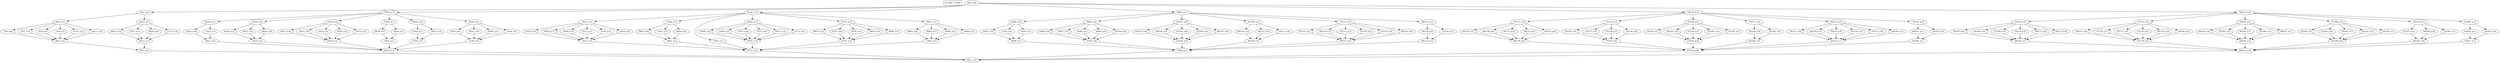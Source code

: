 digraph Task {
i [shape=box, label="D=1981 T=1981"]; 
0 [label="49(0, p:0)"];
1 [label="66(1, p:2)"];
2 [label="22(2, p:2)"];
3 [label="18(3, p:2)"];
4 [label="60(4, p:2)"];
5 [label="66(5, p:4)"];
6 [label="71(6, p:6)"];
7 [label="24(7, p:3)"];
8 [label="31(8, p:0)"];
9 [label="73(9, p:5)"];
10 [label="41(10, p:5)"];
11 [label="62(11, p:0)"];
12 [label="24(12, p:7)"];
13 [label="44(13, p:7)"];
14 [label="68(14, p:2)"];
15 [label="53(15, p:1)"];
16 [label="49(16, p:6)"];
17 [label="17(17, p:4)"];
18 [label="74(18, p:7)"];
19 [label="64(19, p:2)"];
20 [label="62(20, p:1)"];
21 [label="29(21, p:5)"];
22 [label="43(22, p:0)"];
23 [label="17(23, p:3)"];
24 [label="20(24, p:4)"];
25 [label="14(25, p:2)"];
26 [label="16(26, p:3)"];
27 [label="58(27, p:2)"];
28 [label="19(28, p:0)"];
29 [label="63(29, p:6)"];
30 [label="65(30, p:2)"];
31 [label="58(31, p:0)"];
32 [label="49(32, p:0)"];
33 [label="19(33, p:5)"];
34 [label="79(34, p:2)"];
35 [label="42(35, p:2)"];
36 [label="75(36, p:1)"];
37 [label="70(37, p:1)"];
38 [label="56(38, p:5)"];
39 [label="38(39, p:2)"];
40 [label="76(40, p:6)"];
41 [label="17(41, p:3)"];
42 [label="21(42, p:2)"];
43 [label="20(43, p:5)"];
44 [label="63(44, p:2)"];
45 [label="21(45, p:5)"];
46 [label="75(46, p:6)"];
47 [label="45(47, p:0)"];
48 [label="29(48, p:1)"];
49 [label="11(49, p:5)"];
50 [label="41(50, p:3)"];
51 [label="23(51, p:2)"];
52 [label="30(52, p:3)"];
53 [label="74(53, p:3)"];
54 [label="31(54, p:5)"];
55 [label="40(55, p:7)"];
56 [label="78(56, p:6)"];
57 [label="37(57, p:1)"];
58 [label="31(58, p:1)"];
59 [label="29(59, p:6)"];
60 [label="32(60, p:7)"];
61 [label="28(61, p:3)"];
62 [label="78(62, p:6)"];
63 [label="72(63, p:7)"];
64 [label="38(64, p:0)"];
65 [label="77(65, p:1)"];
66 [label="46(66, p:1)"];
67 [label="45(67, p:2)"];
68 [label="79(68, p:2)"];
69 [label="22(69, p:7)"];
70 [label="74(70, p:4)"];
71 [label="75(71, p:0)"];
72 [label="42(72, p:2)"];
73 [label="27(73, p:6)"];
74 [label="27(74, p:5)"];
75 [label="37(75, p:4)"];
76 [label="38(76, p:3)"];
77 [label="35(77, p:4)"];
78 [label="14(78, p:4)"];
79 [label="69(79, p:5)"];
80 [label="36(80, p:1)"];
81 [label="45(81, p:7)"];
82 [label="13(82, p:7)"];
83 [label="69(83, p:4)"];
84 [label="39(84, p:3)"];
85 [label="34(85, p:5)"];
86 [label="29(86, p:3)"];
87 [label="49(87, p:1)"];
88 [label="73(88, p:6)"];
89 [label="62(89, p:4)"];
90 [label="69(90, p:7)"];
91 [label="26(91, p:5)"];
92 [label="11(92, p:0)"];
93 [label="79(93, p:5)"];
94 [label="30(94, p:4)"];
95 [label="51(95, p:0)"];
96 [label="18(96, p:6)"];
97 [label="66(97, p:5)"];
98 [label="16(98, p:2)"];
99 [label="29(99, p:0)"];
100 [label="20(100, p:4)"];
101 [label="22(101, p:6)"];
102 [label="37(102, p:0)"];
103 [label="64(103, p:6)"];
104 [label="39(104, p:5)"];
105 [label="54(105, p:6)"];
106 [label="22(106, p:2)"];
107 [label="68(107, p:0)"];
108 [label="21(108, p:2)"];
109 [label="38(109, p:7)"];
110 [label="69(110, p:5)"];
111 [label="60(111, p:3)"];
112 [label="74(112, p:6)"];
113 [label="72(113, p:5)"];
114 [label="49(114, p:0)"];
115 [label="45(115, p:1)"];
116 [label="38(116, p:2)"];
117 [label="10(117, p:3)"];
118 [label="27(118, p:2)"];
119 [label="32(119, p:0)"];
120 [label="63(120, p:0)"];
121 [label="28(121, p:1)"];
122 [label="60(122, p:5)"];
123 [label="76(123, p:0)"];
124 [label="27(124, p:7)"];
125 [label="10(125, p:1)"];
126 [label="47(126, p:0)"];
127 [label="47(127, p:5)"];
128 [label="66(128, p:6)"];
129 [label="65(129, p:3)"];
130 [label="66(130, p:6)"];
131 [label="18(131, p:3)"];
132 [label="78(132, p:1)"];
133 [label="23(133, p:6)"];
134 [label="73(134, p:1)"];
135 [label="37(135, p:6)"];
136 [label="10(136, p:4)"];
137 [label="27(137, p:4)"];
138 [label="37(138, p:7)"];
139 [label="33(139, p:6)"];
140 [label="55(140, p:3)"];
141 [label="27(141, p:4)"];
142 [label="13(142, p:2)"];
143 [label="49(143, p:1)"];
144 [label="31(144, p:1)"];
145 [label="52(145, p:2)"];
146 [label="15(146, p:3)"];
147 [label="72(147, p:3)"];
148 [label="65(148, p:5)"];
149 [label="32(149, p:5)"];
150 [label="24(150, p:3)"];
151 [label="60(151, p:5)"];
152 [label="50(152, p:7)"];
153 [label="74(153, p:0)"];
154 [label="56(154, p:5)"];
155 [label="79(155, p:6)"];
156 [label="16(156, p:1)"];
157 [label="35(157, p:6)"];
158 [label="46(158, p:3)"];
159 [label="72(159, p:0)"];
160 [label="20(160, p:1)"];
161 [label="44(161, p:1)"];
162 [label="10(162, p:3)"];
163 [label="18(163, p:2)"];
164 [label="58(164, p:0)"];
165 [label="15(165, p:4)"];
166 [label="58(166, p:1)"];
167 [label="70(167, p:4)"];
168 [label="32(168, p:0)"];
169 [label="27(169, p:0)"];
170 [label="23(170, p:3)"];
171 [label="78(171, p:3)"];
172 [label="56(172, p:4)"];
173 [label="27(173, p:5)"];
174 [label="47(174, p:5)"];
175 [label="78(175, p:6)"];
176 [label="11(176, p:7)"];
177 [label="52(177, p:0)"];
178 [label="12(178, p:1)"];
179 [label="66(179, p:4)"];
180 [label="16(180, p:5)"];
181 [label="26(181, p:5)"];
182 [label="58(182, p:2)"];
183 [label="68(183, p:4)"];
184 [label="32(184, p:5)"];
185 [label="34(185, p:7)"];
186 [label="67(186, p:2)"];
187 [label="38(187, p:7)"];
188 [label="71(188, p:5)"];
189 [label="45(189, p:6)"];
190 [label="42(190, p:7)"];
191 [label="12(191, p:6)"];
192 [label="10(192, p:7)"];
193 [label="42(193, p:2)"];
194 [label="32(194, p:1)"];
195 [label="70(195, p:7)"];
196 [label="60(196, p:6)"];
197 [label="22(197, p:2)"];
198 [label="60(198, p:4)"];
199 [label="12(199, p:7)"];
200 [label="52(200, p:2)"];
201 [label="73(201, p:7)"];
202 [label="10(202, p:2)"];
203 [label="28(203, p:6)"];
0 -> 2;
0 -> 18;
0 -> 50;
0 -> 87;
0 -> 125;
0 -> 163;
2 -> 4;
2 -> 12;
3 -> 1;
4 -> 6;
4 -> 7;
4 -> 8;
4 -> 9;
4 -> 10;
4 -> 11;
5 -> 3;
6 -> 5;
7 -> 5;
8 -> 5;
9 -> 5;
10 -> 5;
11 -> 5;
12 -> 14;
12 -> 15;
12 -> 16;
12 -> 17;
13 -> 3;
14 -> 13;
15 -> 13;
16 -> 13;
17 -> 13;
18 -> 20;
18 -> 24;
18 -> 29;
18 -> 36;
18 -> 40;
18 -> 44;
19 -> 1;
20 -> 22;
20 -> 23;
21 -> 19;
22 -> 21;
23 -> 21;
24 -> 26;
24 -> 27;
24 -> 28;
25 -> 19;
26 -> 25;
27 -> 25;
28 -> 25;
29 -> 31;
29 -> 32;
29 -> 33;
29 -> 34;
29 -> 35;
30 -> 19;
31 -> 30;
32 -> 30;
33 -> 30;
34 -> 30;
35 -> 30;
36 -> 38;
36 -> 39;
37 -> 19;
38 -> 37;
39 -> 37;
40 -> 42;
40 -> 43;
41 -> 19;
42 -> 41;
43 -> 41;
44 -> 46;
44 -> 47;
44 -> 48;
44 -> 49;
45 -> 19;
46 -> 45;
47 -> 45;
48 -> 45;
49 -> 45;
50 -> 52;
50 -> 60;
50 -> 65;
50 -> 66;
50 -> 74;
50 -> 81;
51 -> 1;
52 -> 54;
52 -> 55;
52 -> 56;
52 -> 57;
52 -> 58;
52 -> 59;
53 -> 51;
54 -> 53;
55 -> 53;
56 -> 53;
57 -> 53;
58 -> 53;
59 -> 53;
60 -> 62;
60 -> 63;
60 -> 64;
61 -> 51;
62 -> 61;
63 -> 61;
64 -> 61;
65 -> 51;
66 -> 68;
66 -> 69;
66 -> 70;
66 -> 71;
66 -> 72;
66 -> 73;
67 -> 51;
68 -> 67;
69 -> 67;
70 -> 67;
71 -> 67;
72 -> 67;
73 -> 67;
74 -> 76;
74 -> 77;
74 -> 78;
74 -> 79;
74 -> 80;
75 -> 51;
76 -> 75;
77 -> 75;
78 -> 75;
79 -> 75;
80 -> 75;
81 -> 83;
81 -> 84;
81 -> 85;
81 -> 86;
82 -> 51;
83 -> 82;
84 -> 82;
85 -> 82;
86 -> 82;
87 -> 89;
87 -> 94;
87 -> 101;
87 -> 108;
87 -> 113;
87 -> 121;
88 -> 1;
89 -> 91;
89 -> 92;
89 -> 93;
90 -> 88;
91 -> 90;
92 -> 90;
93 -> 90;
94 -> 96;
94 -> 97;
94 -> 98;
94 -> 99;
94 -> 100;
95 -> 88;
96 -> 95;
97 -> 95;
98 -> 95;
99 -> 95;
100 -> 95;
101 -> 103;
101 -> 104;
101 -> 105;
101 -> 106;
101 -> 107;
102 -> 88;
103 -> 102;
104 -> 102;
105 -> 102;
106 -> 102;
107 -> 102;
108 -> 110;
108 -> 111;
108 -> 112;
109 -> 88;
110 -> 109;
111 -> 109;
112 -> 109;
113 -> 115;
113 -> 116;
113 -> 117;
113 -> 118;
113 -> 119;
113 -> 120;
114 -> 88;
115 -> 114;
116 -> 114;
117 -> 114;
118 -> 114;
119 -> 114;
120 -> 114;
121 -> 123;
121 -> 124;
122 -> 88;
123 -> 122;
124 -> 122;
125 -> 127;
125 -> 134;
125 -> 140;
125 -> 147;
125 -> 151;
125 -> 159;
126 -> 1;
127 -> 129;
127 -> 130;
127 -> 131;
127 -> 132;
127 -> 133;
128 -> 126;
129 -> 128;
130 -> 128;
131 -> 128;
132 -> 128;
133 -> 128;
134 -> 136;
134 -> 137;
134 -> 138;
134 -> 139;
135 -> 126;
136 -> 135;
137 -> 135;
138 -> 135;
139 -> 135;
140 -> 142;
140 -> 143;
140 -> 144;
140 -> 145;
140 -> 146;
141 -> 126;
142 -> 141;
143 -> 141;
144 -> 141;
145 -> 141;
146 -> 141;
147 -> 149;
147 -> 150;
148 -> 126;
149 -> 148;
150 -> 148;
151 -> 153;
151 -> 154;
151 -> 155;
151 -> 156;
151 -> 157;
151 -> 158;
152 -> 126;
153 -> 152;
154 -> 152;
155 -> 152;
156 -> 152;
157 -> 152;
158 -> 152;
159 -> 161;
159 -> 162;
160 -> 126;
161 -> 160;
162 -> 160;
163 -> 165;
163 -> 173;
163 -> 181;
163 -> 188;
163 -> 195;
163 -> 200;
164 -> 1;
165 -> 167;
165 -> 168;
165 -> 169;
165 -> 170;
165 -> 171;
165 -> 172;
166 -> 164;
167 -> 166;
168 -> 166;
169 -> 166;
170 -> 166;
171 -> 166;
172 -> 166;
173 -> 175;
173 -> 176;
173 -> 177;
173 -> 178;
173 -> 179;
173 -> 180;
174 -> 164;
175 -> 174;
176 -> 174;
177 -> 174;
178 -> 174;
179 -> 174;
180 -> 174;
181 -> 183;
181 -> 184;
181 -> 185;
181 -> 186;
181 -> 187;
182 -> 164;
183 -> 182;
184 -> 182;
185 -> 182;
186 -> 182;
187 -> 182;
188 -> 190;
188 -> 191;
188 -> 192;
188 -> 193;
188 -> 194;
189 -> 164;
190 -> 189;
191 -> 189;
192 -> 189;
193 -> 189;
194 -> 189;
195 -> 197;
195 -> 198;
195 -> 199;
196 -> 164;
197 -> 196;
198 -> 196;
199 -> 196;
200 -> 202;
200 -> 203;
201 -> 164;
202 -> 201;
203 -> 201;
}